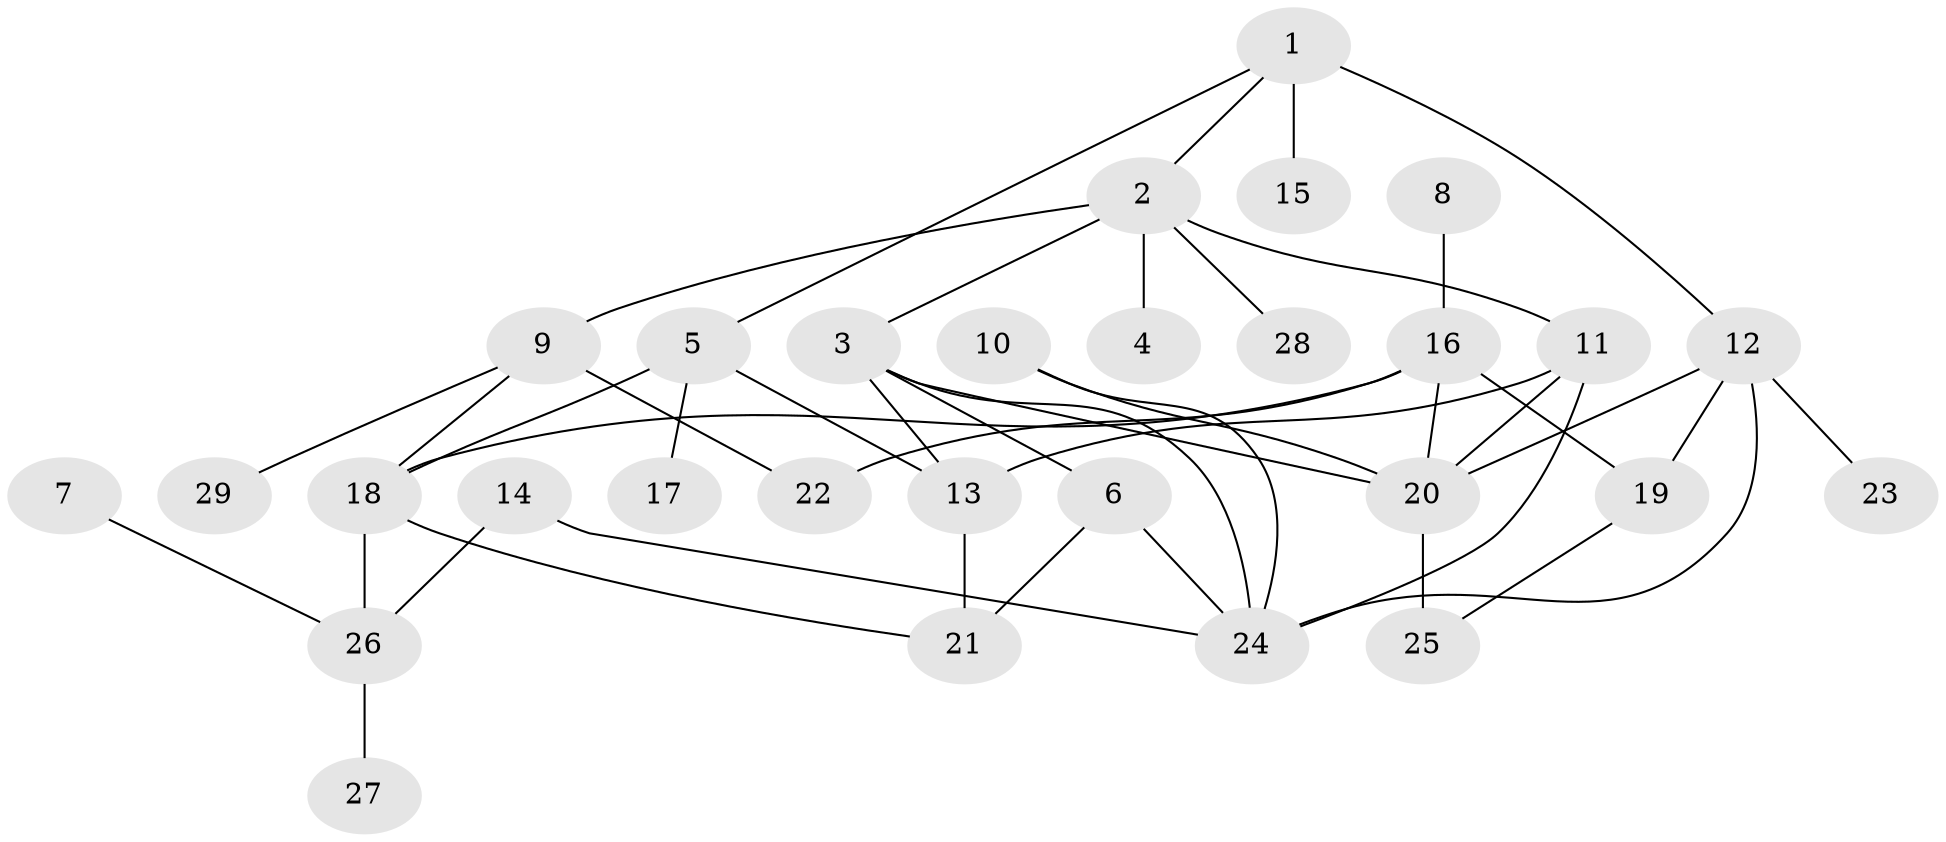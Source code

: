 // original degree distribution, {5: 0.08620689655172414, 4: 0.05172413793103448, 7: 0.034482758620689655, 1: 0.29310344827586204, 9: 0.017241379310344827, 3: 0.1896551724137931, 6: 0.034482758620689655, 2: 0.29310344827586204}
// Generated by graph-tools (version 1.1) at 2025/36/03/04/25 23:36:10]
// undirected, 29 vertices, 44 edges
graph export_dot {
  node [color=gray90,style=filled];
  1;
  2;
  3;
  4;
  5;
  6;
  7;
  8;
  9;
  10;
  11;
  12;
  13;
  14;
  15;
  16;
  17;
  18;
  19;
  20;
  21;
  22;
  23;
  24;
  25;
  26;
  27;
  28;
  29;
  1 -- 2 [weight=1.0];
  1 -- 5 [weight=1.0];
  1 -- 12 [weight=2.0];
  1 -- 15 [weight=1.0];
  2 -- 3 [weight=1.0];
  2 -- 4 [weight=1.0];
  2 -- 9 [weight=2.0];
  2 -- 11 [weight=1.0];
  2 -- 28 [weight=1.0];
  3 -- 6 [weight=1.0];
  3 -- 13 [weight=1.0];
  3 -- 20 [weight=1.0];
  3 -- 24 [weight=1.0];
  5 -- 13 [weight=1.0];
  5 -- 17 [weight=1.0];
  5 -- 18 [weight=1.0];
  6 -- 21 [weight=1.0];
  6 -- 24 [weight=1.0];
  7 -- 26 [weight=1.0];
  8 -- 16 [weight=1.0];
  9 -- 18 [weight=1.0];
  9 -- 22 [weight=1.0];
  9 -- 29 [weight=1.0];
  10 -- 20 [weight=2.0];
  10 -- 24 [weight=1.0];
  11 -- 13 [weight=1.0];
  11 -- 20 [weight=1.0];
  11 -- 24 [weight=1.0];
  12 -- 19 [weight=1.0];
  12 -- 20 [weight=1.0];
  12 -- 23 [weight=1.0];
  12 -- 24 [weight=1.0];
  13 -- 21 [weight=1.0];
  14 -- 24 [weight=1.0];
  14 -- 26 [weight=1.0];
  16 -- 18 [weight=1.0];
  16 -- 19 [weight=1.0];
  16 -- 20 [weight=1.0];
  16 -- 22 [weight=1.0];
  18 -- 21 [weight=1.0];
  18 -- 26 [weight=2.0];
  19 -- 25 [weight=1.0];
  20 -- 25 [weight=2.0];
  26 -- 27 [weight=1.0];
}
